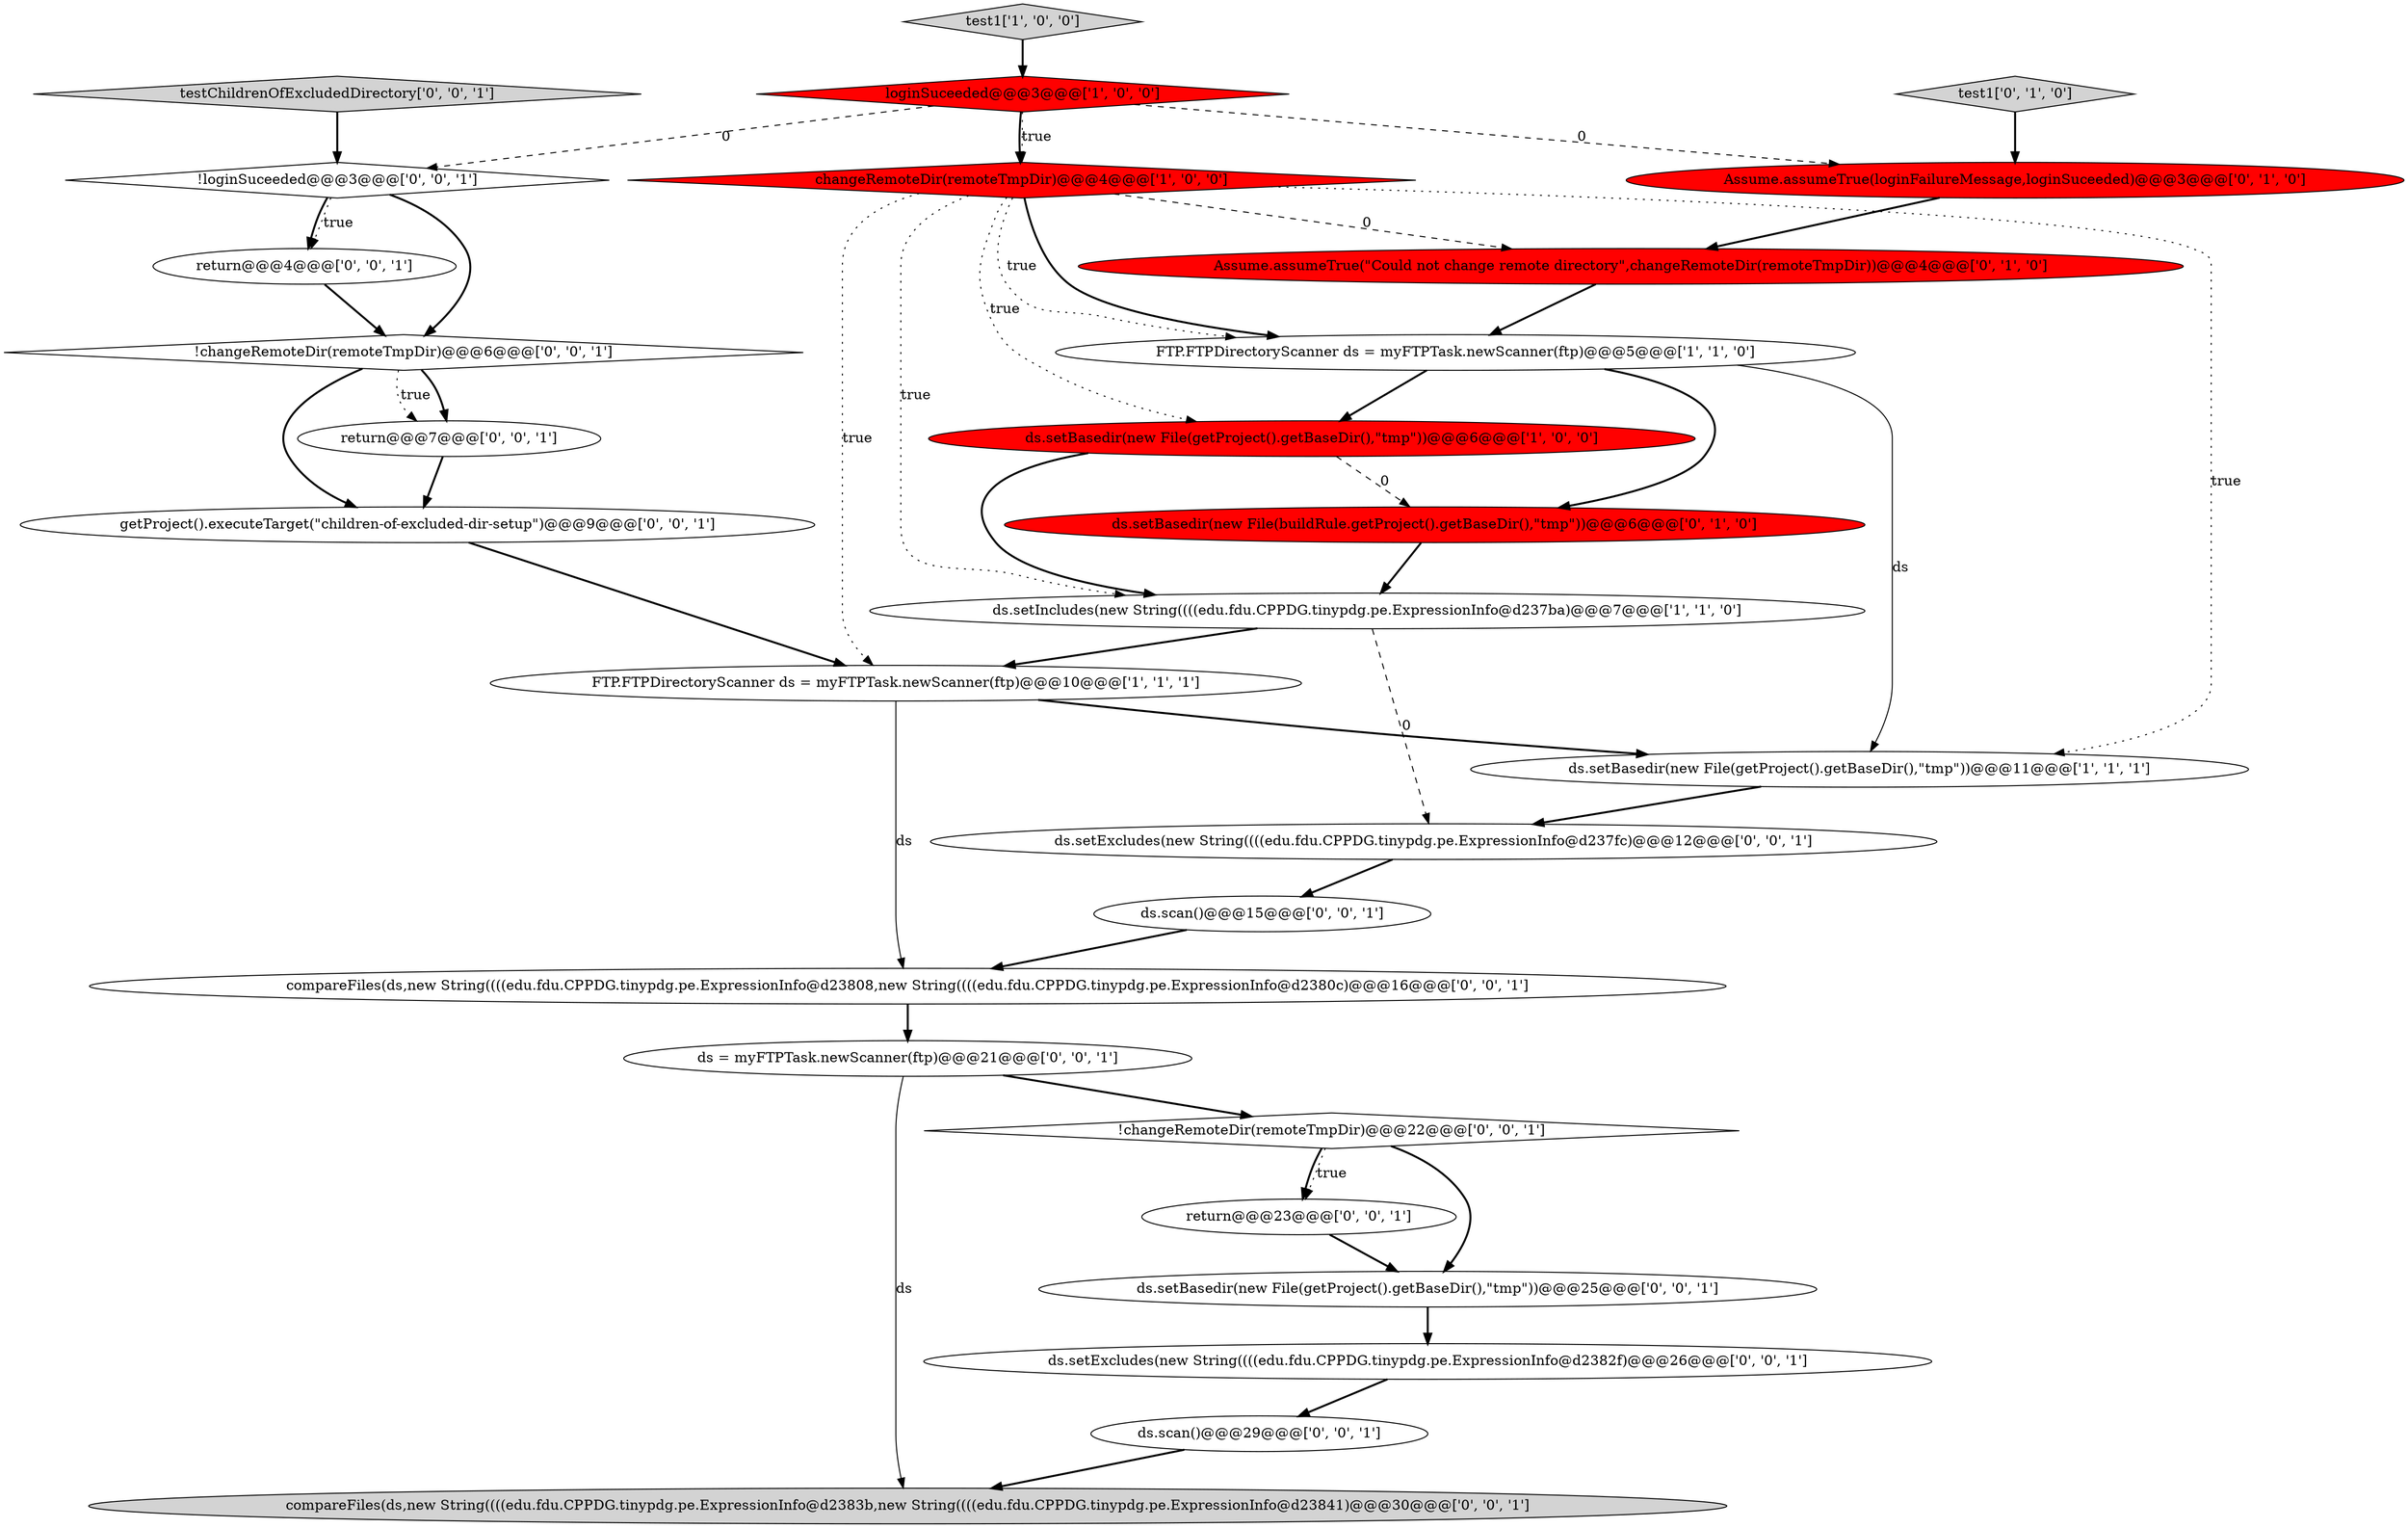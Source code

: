 digraph {
9 [style = filled, label = "ds.setBasedir(new File(buildRule.getProject().getBaseDir(),\"tmp\"))@@@6@@@['0', '1', '0']", fillcolor = red, shape = ellipse image = "AAA1AAABBB2BBB"];
18 [style = filled, label = "compareFiles(ds,new String((((edu.fdu.CPPDG.tinypdg.pe.ExpressionInfo@d2383b,new String((((edu.fdu.CPPDG.tinypdg.pe.ExpressionInfo@d23841)@@@30@@@['0', '0', '1']", fillcolor = lightgray, shape = ellipse image = "AAA0AAABBB3BBB"];
24 [style = filled, label = "ds.setBasedir(new File(getProject().getBaseDir(),\"tmp\"))@@@25@@@['0', '0', '1']", fillcolor = white, shape = ellipse image = "AAA0AAABBB3BBB"];
23 [style = filled, label = "!loginSuceeded@@@3@@@['0', '0', '1']", fillcolor = white, shape = diamond image = "AAA0AAABBB3BBB"];
10 [style = filled, label = "Assume.assumeTrue(loginFailureMessage,loginSuceeded)@@@3@@@['0', '1', '0']", fillcolor = red, shape = ellipse image = "AAA1AAABBB2BBB"];
21 [style = filled, label = "!changeRemoteDir(remoteTmpDir)@@@22@@@['0', '0', '1']", fillcolor = white, shape = diamond image = "AAA0AAABBB3BBB"];
8 [style = filled, label = "Assume.assumeTrue(\"Could not change remote directory\",changeRemoteDir(remoteTmpDir))@@@4@@@['0', '1', '0']", fillcolor = red, shape = ellipse image = "AAA1AAABBB2BBB"];
11 [style = filled, label = "test1['0', '1', '0']", fillcolor = lightgray, shape = diamond image = "AAA0AAABBB2BBB"];
0 [style = filled, label = "FTP.FTPDirectoryScanner ds = myFTPTask.newScanner(ftp)@@@5@@@['1', '1', '0']", fillcolor = white, shape = ellipse image = "AAA0AAABBB1BBB"];
16 [style = filled, label = "ds.setExcludes(new String((((edu.fdu.CPPDG.tinypdg.pe.ExpressionInfo@d237fc)@@@12@@@['0', '0', '1']", fillcolor = white, shape = ellipse image = "AAA0AAABBB3BBB"];
12 [style = filled, label = "ds.setExcludes(new String((((edu.fdu.CPPDG.tinypdg.pe.ExpressionInfo@d2382f)@@@26@@@['0', '0', '1']", fillcolor = white, shape = ellipse image = "AAA0AAABBB3BBB"];
4 [style = filled, label = "ds.setBasedir(new File(getProject().getBaseDir(),\"tmp\"))@@@11@@@['1', '1', '1']", fillcolor = white, shape = ellipse image = "AAA0AAABBB1BBB"];
27 [style = filled, label = "return@@@4@@@['0', '0', '1']", fillcolor = white, shape = ellipse image = "AAA0AAABBB3BBB"];
17 [style = filled, label = "compareFiles(ds,new String((((edu.fdu.CPPDG.tinypdg.pe.ExpressionInfo@d23808,new String((((edu.fdu.CPPDG.tinypdg.pe.ExpressionInfo@d2380c)@@@16@@@['0', '0', '1']", fillcolor = white, shape = ellipse image = "AAA0AAABBB3BBB"];
14 [style = filled, label = "ds = myFTPTask.newScanner(ftp)@@@21@@@['0', '0', '1']", fillcolor = white, shape = ellipse image = "AAA0AAABBB3BBB"];
20 [style = filled, label = "!changeRemoteDir(remoteTmpDir)@@@6@@@['0', '0', '1']", fillcolor = white, shape = diamond image = "AAA0AAABBB3BBB"];
22 [style = filled, label = "ds.scan()@@@15@@@['0', '0', '1']", fillcolor = white, shape = ellipse image = "AAA0AAABBB3BBB"];
26 [style = filled, label = "return@@@23@@@['0', '0', '1']", fillcolor = white, shape = ellipse image = "AAA0AAABBB3BBB"];
3 [style = filled, label = "loginSuceeded@@@3@@@['1', '0', '0']", fillcolor = red, shape = diamond image = "AAA1AAABBB1BBB"];
6 [style = filled, label = "changeRemoteDir(remoteTmpDir)@@@4@@@['1', '0', '0']", fillcolor = red, shape = diamond image = "AAA1AAABBB1BBB"];
13 [style = filled, label = "return@@@7@@@['0', '0', '1']", fillcolor = white, shape = ellipse image = "AAA0AAABBB3BBB"];
7 [style = filled, label = "test1['1', '0', '0']", fillcolor = lightgray, shape = diamond image = "AAA0AAABBB1BBB"];
25 [style = filled, label = "getProject().executeTarget(\"children-of-excluded-dir-setup\")@@@9@@@['0', '0', '1']", fillcolor = white, shape = ellipse image = "AAA0AAABBB3BBB"];
2 [style = filled, label = "FTP.FTPDirectoryScanner ds = myFTPTask.newScanner(ftp)@@@10@@@['1', '1', '1']", fillcolor = white, shape = ellipse image = "AAA0AAABBB1BBB"];
1 [style = filled, label = "ds.setBasedir(new File(getProject().getBaseDir(),\"tmp\"))@@@6@@@['1', '0', '0']", fillcolor = red, shape = ellipse image = "AAA1AAABBB1BBB"];
5 [style = filled, label = "ds.setIncludes(new String((((edu.fdu.CPPDG.tinypdg.pe.ExpressionInfo@d237ba)@@@7@@@['1', '1', '0']", fillcolor = white, shape = ellipse image = "AAA0AAABBB1BBB"];
19 [style = filled, label = "testChildrenOfExcludedDirectory['0', '0', '1']", fillcolor = lightgray, shape = diamond image = "AAA0AAABBB3BBB"];
15 [style = filled, label = "ds.scan()@@@29@@@['0', '0', '1']", fillcolor = white, shape = ellipse image = "AAA0AAABBB3BBB"];
1->5 [style = bold, label=""];
13->25 [style = bold, label=""];
24->12 [style = bold, label=""];
0->9 [style = bold, label=""];
23->20 [style = bold, label=""];
6->8 [style = dashed, label="0"];
20->13 [style = bold, label=""];
23->27 [style = bold, label=""];
14->18 [style = solid, label="ds"];
12->15 [style = bold, label=""];
6->1 [style = dotted, label="true"];
3->6 [style = bold, label=""];
1->9 [style = dashed, label="0"];
6->0 [style = bold, label=""];
21->24 [style = bold, label=""];
3->6 [style = dotted, label="true"];
16->22 [style = bold, label=""];
26->24 [style = bold, label=""];
2->4 [style = bold, label=""];
20->25 [style = bold, label=""];
15->18 [style = bold, label=""];
25->2 [style = bold, label=""];
7->3 [style = bold, label=""];
8->0 [style = bold, label=""];
3->23 [style = dashed, label="0"];
5->16 [style = dashed, label="0"];
21->26 [style = bold, label=""];
5->2 [style = bold, label=""];
6->2 [style = dotted, label="true"];
6->4 [style = dotted, label="true"];
21->26 [style = dotted, label="true"];
10->8 [style = bold, label=""];
17->14 [style = bold, label=""];
11->10 [style = bold, label=""];
2->17 [style = solid, label="ds"];
0->1 [style = bold, label=""];
19->23 [style = bold, label=""];
23->27 [style = dotted, label="true"];
9->5 [style = bold, label=""];
22->17 [style = bold, label=""];
20->13 [style = dotted, label="true"];
3->10 [style = dashed, label="0"];
6->0 [style = dotted, label="true"];
27->20 [style = bold, label=""];
0->4 [style = solid, label="ds"];
14->21 [style = bold, label=""];
4->16 [style = bold, label=""];
6->5 [style = dotted, label="true"];
}
